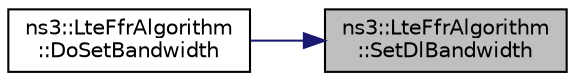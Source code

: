 digraph "ns3::LteFfrAlgorithm::SetDlBandwidth"
{
 // LATEX_PDF_SIZE
  edge [fontname="Helvetica",fontsize="10",labelfontname="Helvetica",labelfontsize="10"];
  node [fontname="Helvetica",fontsize="10",shape=record];
  rankdir="RL";
  Node1 [label="ns3::LteFfrAlgorithm\l::SetDlBandwidth",height=0.2,width=0.4,color="black", fillcolor="grey75", style="filled", fontcolor="black",tooltip=" "];
  Node1 -> Node2 [dir="back",color="midnightblue",fontsize="10",style="solid",fontname="Helvetica"];
  Node2 [label="ns3::LteFfrAlgorithm\l::DoSetBandwidth",height=0.2,width=0.4,color="black", fillcolor="white", style="filled",URL="$classns3_1_1_lte_ffr_algorithm.html#ad404172c0f8857ff7cc9b200e6ef6853",tooltip="Implementation of LteFfrRrcSapProvider::SetBandwidth."];
}
